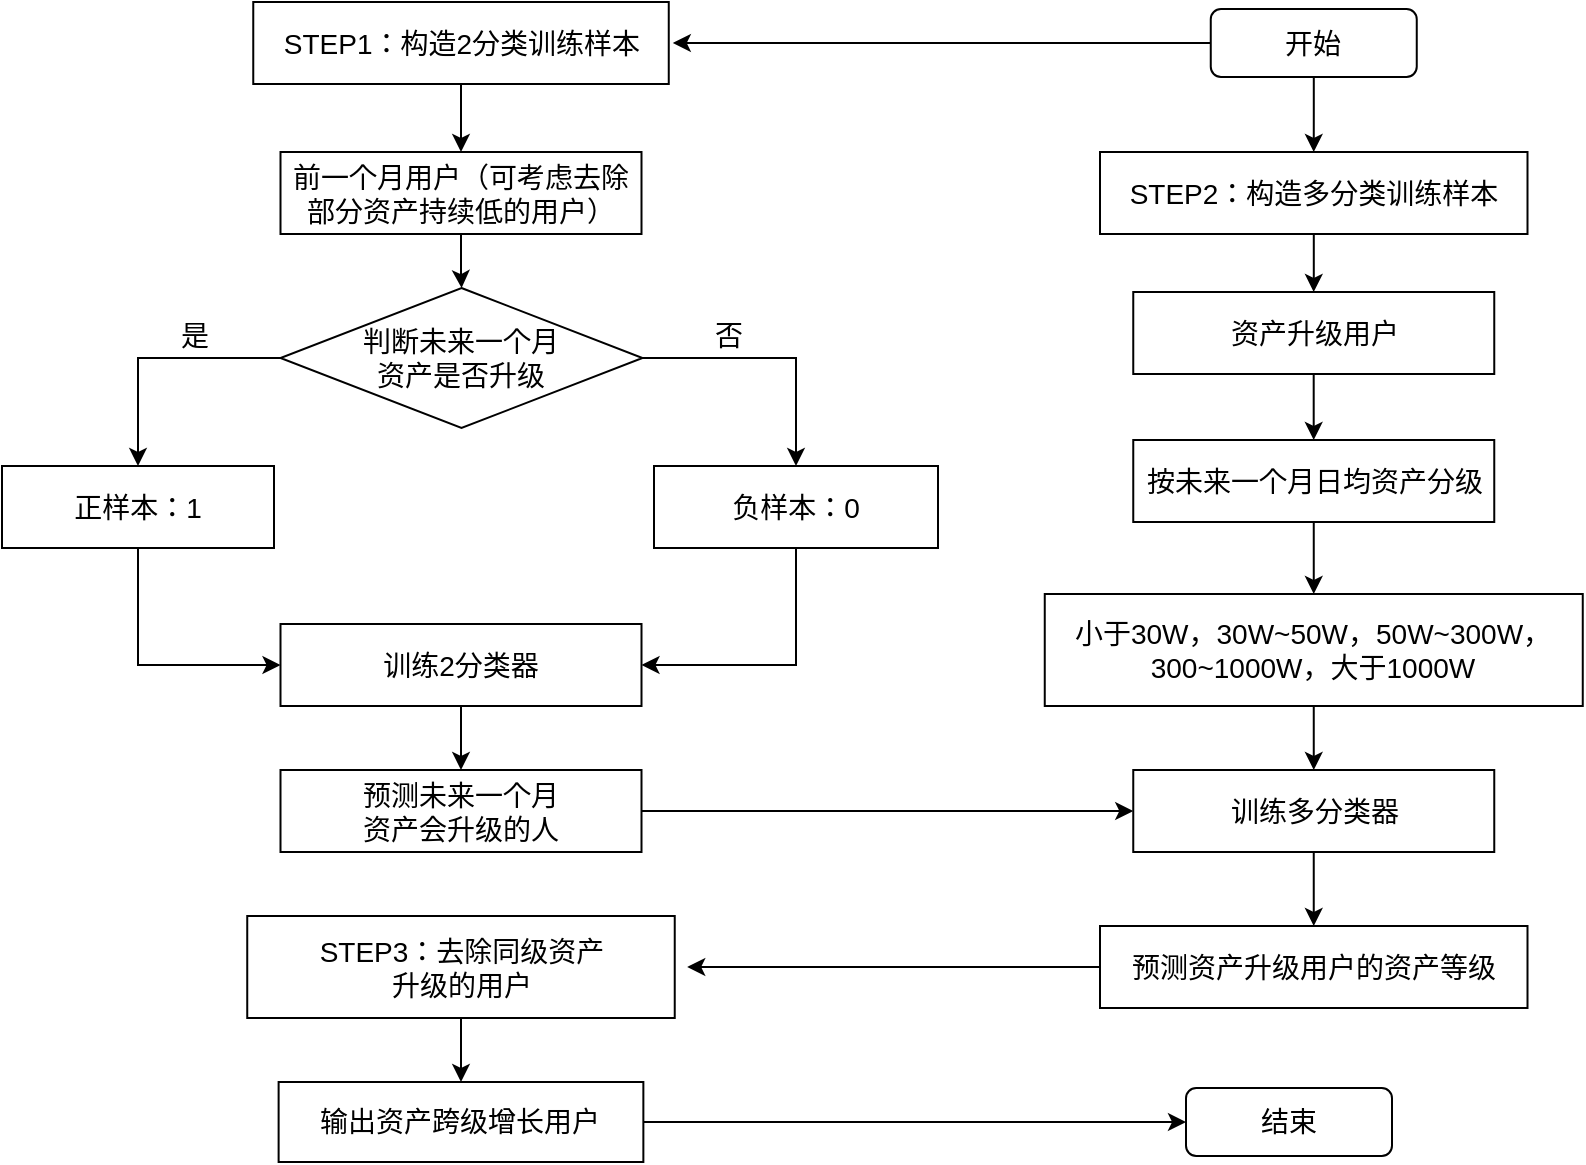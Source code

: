 <mxfile version="20.3.2" type="github">
  <diagram id="C5RBs43oDa-KdzZeNtuy" name="Page-1">
    <mxGraphModel dx="1549" dy="867" grid="0" gridSize="10" guides="1" tooltips="1" connect="1" arrows="1" fold="1" page="1" pageScale="1" pageWidth="827" pageHeight="1169" math="0" shadow="0">
      <root>
        <mxCell id="WIyWlLk6GJQsqaUBKTNV-0" />
        <mxCell id="WIyWlLk6GJQsqaUBKTNV-1" parent="WIyWlLk6GJQsqaUBKTNV-0" />
        <mxCell id="zuwoEJKR0GoZniBnDny_-30" style="edgeStyle=orthogonalEdgeStyle;rounded=0;orthogonalLoop=1;jettySize=auto;html=1;exitX=0.5;exitY=1;exitDx=0;exitDy=0;entryX=0.5;entryY=0;entryDx=0;entryDy=0;fontSize=14;" edge="1" parent="WIyWlLk6GJQsqaUBKTNV-1" source="zuwoEJKR0GoZniBnDny_-1" target="zuwoEJKR0GoZniBnDny_-4">
          <mxGeometry relative="1" as="geometry" />
        </mxCell>
        <mxCell id="zuwoEJKR0GoZniBnDny_-1" value="STEP1：构造2分类训练样本" style="rounded=0;whiteSpace=wrap;html=1;fontSize=14;" vertex="1" parent="WIyWlLk6GJQsqaUBKTNV-1">
          <mxGeometry x="150.63" y="146" width="207.75" height="41" as="geometry" />
        </mxCell>
        <mxCell id="zuwoEJKR0GoZniBnDny_-39" style="edgeStyle=orthogonalEdgeStyle;rounded=0;orthogonalLoop=1;jettySize=auto;html=1;exitX=0.5;exitY=1;exitDx=0;exitDy=0;entryX=0.5;entryY=0;entryDx=0;entryDy=0;fontSize=14;" edge="1" parent="WIyWlLk6GJQsqaUBKTNV-1" source="zuwoEJKR0GoZniBnDny_-2" target="zuwoEJKR0GoZniBnDny_-3">
          <mxGeometry relative="1" as="geometry" />
        </mxCell>
        <mxCell id="zuwoEJKR0GoZniBnDny_-2" value="训练2分类器" style="rounded=0;whiteSpace=wrap;html=1;fontSize=14;" vertex="1" parent="WIyWlLk6GJQsqaUBKTNV-1">
          <mxGeometry x="164.25" y="457" width="180.5" height="41" as="geometry" />
        </mxCell>
        <mxCell id="zuwoEJKR0GoZniBnDny_-20" style="edgeStyle=orthogonalEdgeStyle;rounded=0;orthogonalLoop=1;jettySize=auto;html=1;fontSize=14;" edge="1" parent="WIyWlLk6GJQsqaUBKTNV-1" source="zuwoEJKR0GoZniBnDny_-3" target="zuwoEJKR0GoZniBnDny_-15">
          <mxGeometry relative="1" as="geometry" />
        </mxCell>
        <mxCell id="zuwoEJKR0GoZniBnDny_-3" value="预测未来一个月&lt;br&gt;资产会升级的人" style="rounded=0;whiteSpace=wrap;html=1;fontSize=14;" vertex="1" parent="WIyWlLk6GJQsqaUBKTNV-1">
          <mxGeometry x="164.25" y="530" width="180.5" height="41" as="geometry" />
        </mxCell>
        <mxCell id="zuwoEJKR0GoZniBnDny_-31" style="edgeStyle=orthogonalEdgeStyle;rounded=0;orthogonalLoop=1;jettySize=auto;html=1;exitX=0.5;exitY=1;exitDx=0;exitDy=0;fontSize=14;" edge="1" parent="WIyWlLk6GJQsqaUBKTNV-1" source="zuwoEJKR0GoZniBnDny_-4" target="zuwoEJKR0GoZniBnDny_-7">
          <mxGeometry relative="1" as="geometry" />
        </mxCell>
        <mxCell id="zuwoEJKR0GoZniBnDny_-4" value="前一个月用户（可考虑去除部分资产持续低的用户）" style="rounded=0;whiteSpace=wrap;html=1;fontSize=14;" vertex="1" parent="WIyWlLk6GJQsqaUBKTNV-1">
          <mxGeometry x="164.25" y="221" width="180.5" height="41" as="geometry" />
        </mxCell>
        <mxCell id="zuwoEJKR0GoZniBnDny_-36" style="edgeStyle=orthogonalEdgeStyle;rounded=0;orthogonalLoop=1;jettySize=auto;html=1;entryX=1;entryY=0.5;entryDx=0;entryDy=0;fontSize=14;exitX=0.5;exitY=1;exitDx=0;exitDy=0;" edge="1" parent="WIyWlLk6GJQsqaUBKTNV-1" source="zuwoEJKR0GoZniBnDny_-5" target="zuwoEJKR0GoZniBnDny_-2">
          <mxGeometry relative="1" as="geometry" />
        </mxCell>
        <mxCell id="zuwoEJKR0GoZniBnDny_-5" value="负样本：0" style="rounded=0;whiteSpace=wrap;html=1;fontSize=14;" vertex="1" parent="WIyWlLk6GJQsqaUBKTNV-1">
          <mxGeometry x="351" y="378" width="142" height="41" as="geometry" />
        </mxCell>
        <mxCell id="zuwoEJKR0GoZniBnDny_-35" style="edgeStyle=orthogonalEdgeStyle;rounded=0;orthogonalLoop=1;jettySize=auto;html=1;exitX=0.5;exitY=1;exitDx=0;exitDy=0;entryX=0;entryY=0.5;entryDx=0;entryDy=0;fontSize=14;" edge="1" parent="WIyWlLk6GJQsqaUBKTNV-1" source="zuwoEJKR0GoZniBnDny_-6" target="zuwoEJKR0GoZniBnDny_-2">
          <mxGeometry relative="1" as="geometry" />
        </mxCell>
        <mxCell id="zuwoEJKR0GoZniBnDny_-6" value="正样本：1" style="rounded=0;whiteSpace=wrap;html=1;fontSize=14;" vertex="1" parent="WIyWlLk6GJQsqaUBKTNV-1">
          <mxGeometry x="25" y="378" width="136" height="41" as="geometry" />
        </mxCell>
        <mxCell id="zuwoEJKR0GoZniBnDny_-33" style="edgeStyle=orthogonalEdgeStyle;rounded=0;orthogonalLoop=1;jettySize=auto;html=1;exitX=0;exitY=0.5;exitDx=0;exitDy=0;entryX=0.5;entryY=0;entryDx=0;entryDy=0;fontSize=14;" edge="1" parent="WIyWlLk6GJQsqaUBKTNV-1" source="zuwoEJKR0GoZniBnDny_-7" target="zuwoEJKR0GoZniBnDny_-6">
          <mxGeometry relative="1" as="geometry" />
        </mxCell>
        <mxCell id="zuwoEJKR0GoZniBnDny_-34" style="edgeStyle=orthogonalEdgeStyle;rounded=0;orthogonalLoop=1;jettySize=auto;html=1;fontSize=14;" edge="1" parent="WIyWlLk6GJQsqaUBKTNV-1" source="zuwoEJKR0GoZniBnDny_-7" target="zuwoEJKR0GoZniBnDny_-5">
          <mxGeometry relative="1" as="geometry" />
        </mxCell>
        <mxCell id="zuwoEJKR0GoZniBnDny_-7" value="判断未来一个月&lt;br&gt;资产是否升级" style="rhombus;whiteSpace=wrap;html=1;fontSize=14;" vertex="1" parent="WIyWlLk6GJQsqaUBKTNV-1">
          <mxGeometry x="164.25" y="289" width="181" height="70" as="geometry" />
        </mxCell>
        <mxCell id="zuwoEJKR0GoZniBnDny_-21" style="edgeStyle=orthogonalEdgeStyle;rounded=0;orthogonalLoop=1;jettySize=auto;html=1;fontSize=14;" edge="1" parent="WIyWlLk6GJQsqaUBKTNV-1" source="zuwoEJKR0GoZniBnDny_-9" target="zuwoEJKR0GoZniBnDny_-10">
          <mxGeometry relative="1" as="geometry" />
        </mxCell>
        <mxCell id="zuwoEJKR0GoZniBnDny_-9" value="STEP2：构造多分类训练样本" style="rounded=0;whiteSpace=wrap;html=1;fontSize=14;" vertex="1" parent="WIyWlLk6GJQsqaUBKTNV-1">
          <mxGeometry x="574" y="221" width="213.75" height="41" as="geometry" />
        </mxCell>
        <mxCell id="zuwoEJKR0GoZniBnDny_-22" style="edgeStyle=orthogonalEdgeStyle;rounded=0;orthogonalLoop=1;jettySize=auto;html=1;fontSize=14;" edge="1" parent="WIyWlLk6GJQsqaUBKTNV-1" source="zuwoEJKR0GoZniBnDny_-10" target="zuwoEJKR0GoZniBnDny_-11">
          <mxGeometry relative="1" as="geometry" />
        </mxCell>
        <mxCell id="zuwoEJKR0GoZniBnDny_-10" value="资产升级用户" style="rounded=0;whiteSpace=wrap;html=1;fontSize=14;" vertex="1" parent="WIyWlLk6GJQsqaUBKTNV-1">
          <mxGeometry x="590.63" y="291" width="180.5" height="41" as="geometry" />
        </mxCell>
        <mxCell id="zuwoEJKR0GoZniBnDny_-24" style="edgeStyle=orthogonalEdgeStyle;rounded=0;orthogonalLoop=1;jettySize=auto;html=1;exitX=0.5;exitY=1;exitDx=0;exitDy=0;entryX=0.5;entryY=0;entryDx=0;entryDy=0;fontSize=14;" edge="1" parent="WIyWlLk6GJQsqaUBKTNV-1" source="zuwoEJKR0GoZniBnDny_-11" target="zuwoEJKR0GoZniBnDny_-14">
          <mxGeometry relative="1" as="geometry" />
        </mxCell>
        <mxCell id="zuwoEJKR0GoZniBnDny_-11" value="按未来一个月日均资产分级" style="rounded=0;whiteSpace=wrap;html=1;fontSize=14;" vertex="1" parent="WIyWlLk6GJQsqaUBKTNV-1">
          <mxGeometry x="590.63" y="365" width="180.5" height="41" as="geometry" />
        </mxCell>
        <mxCell id="zuwoEJKR0GoZniBnDny_-26" style="edgeStyle=orthogonalEdgeStyle;rounded=0;orthogonalLoop=1;jettySize=auto;html=1;exitX=0.5;exitY=1;exitDx=0;exitDy=0;entryX=0.5;entryY=0;entryDx=0;entryDy=0;fontSize=14;" edge="1" parent="WIyWlLk6GJQsqaUBKTNV-1" source="zuwoEJKR0GoZniBnDny_-14" target="zuwoEJKR0GoZniBnDny_-15">
          <mxGeometry relative="1" as="geometry" />
        </mxCell>
        <mxCell id="zuwoEJKR0GoZniBnDny_-14" value="&lt;span style=&quot;font-size:10.5pt;mso-bidi-font-size:11.0pt;&lt;br/&gt;font-family:等线;mso-ascii-theme-font:minor-latin;mso-fareast-theme-font:minor-fareast;&lt;br/&gt;mso-hansi-theme-font:minor-latin;mso-bidi-font-family:&amp;quot;Times New Roman&amp;quot;;&lt;br/&gt;mso-bidi-theme-font:minor-bidi;mso-ansi-language:EN-US;mso-fareast-language:&lt;br/&gt;ZH-CN;mso-bidi-language:AR-SA&quot;&gt;小于&lt;span lang=&quot;EN-US&quot;&gt;30W&lt;/span&gt;，&lt;span lang=&quot;EN-US&quot;&gt;30W~50W&lt;/span&gt;，&lt;span lang=&quot;EN-US&quot;&gt;50W~300W&lt;/span&gt;，&lt;span lang=&quot;EN-US&quot;&gt;300~1000W&lt;/span&gt;，大于&lt;span lang=&quot;EN-US&quot;&gt;1000W&lt;/span&gt;&lt;/span&gt;" style="rounded=0;whiteSpace=wrap;html=1;fontSize=14;" vertex="1" parent="WIyWlLk6GJQsqaUBKTNV-1">
          <mxGeometry x="546.38" y="442" width="269" height="56" as="geometry" />
        </mxCell>
        <mxCell id="zuwoEJKR0GoZniBnDny_-27" style="edgeStyle=orthogonalEdgeStyle;rounded=0;orthogonalLoop=1;jettySize=auto;html=1;exitX=0.5;exitY=1;exitDx=0;exitDy=0;entryX=0.5;entryY=0;entryDx=0;entryDy=0;fontSize=14;" edge="1" parent="WIyWlLk6GJQsqaUBKTNV-1" source="zuwoEJKR0GoZniBnDny_-15" target="zuwoEJKR0GoZniBnDny_-17">
          <mxGeometry relative="1" as="geometry" />
        </mxCell>
        <mxCell id="zuwoEJKR0GoZniBnDny_-15" value="训练多分类器" style="rounded=0;whiteSpace=wrap;html=1;fontSize=14;" vertex="1" parent="WIyWlLk6GJQsqaUBKTNV-1">
          <mxGeometry x="590.63" y="530" width="180.5" height="41" as="geometry" />
        </mxCell>
        <mxCell id="zuwoEJKR0GoZniBnDny_-19" style="edgeStyle=orthogonalEdgeStyle;rounded=0;orthogonalLoop=1;jettySize=auto;html=1;fontSize=14;" edge="1" parent="WIyWlLk6GJQsqaUBKTNV-1" source="zuwoEJKR0GoZniBnDny_-17">
          <mxGeometry relative="1" as="geometry">
            <mxPoint x="367.6" y="628.5" as="targetPoint" />
          </mxGeometry>
        </mxCell>
        <mxCell id="zuwoEJKR0GoZniBnDny_-17" value="预测资产升级用户的资产等级" style="rounded=0;whiteSpace=wrap;html=1;fontSize=14;" vertex="1" parent="WIyWlLk6GJQsqaUBKTNV-1">
          <mxGeometry x="574" y="608" width="213.75" height="41" as="geometry" />
        </mxCell>
        <mxCell id="zuwoEJKR0GoZniBnDny_-41" style="edgeStyle=orthogonalEdgeStyle;rounded=0;orthogonalLoop=1;jettySize=auto;html=1;exitX=0.5;exitY=1;exitDx=0;exitDy=0;entryX=0.5;entryY=0;entryDx=0;entryDy=0;fontSize=14;" edge="1" parent="WIyWlLk6GJQsqaUBKTNV-1" source="zuwoEJKR0GoZniBnDny_-18" target="zuwoEJKR0GoZniBnDny_-28">
          <mxGeometry relative="1" as="geometry" />
        </mxCell>
        <mxCell id="zuwoEJKR0GoZniBnDny_-18" value="STEP3：去除同级资产&lt;br&gt;升级的用户" style="rounded=0;whiteSpace=wrap;html=1;fontSize=14;" vertex="1" parent="WIyWlLk6GJQsqaUBKTNV-1">
          <mxGeometry x="147.62" y="603" width="213.75" height="51" as="geometry" />
        </mxCell>
        <mxCell id="zuwoEJKR0GoZniBnDny_-46" style="edgeStyle=orthogonalEdgeStyle;rounded=0;orthogonalLoop=1;jettySize=auto;html=1;entryX=0;entryY=0.5;entryDx=0;entryDy=0;fontSize=14;" edge="1" parent="WIyWlLk6GJQsqaUBKTNV-1" source="zuwoEJKR0GoZniBnDny_-28" target="zuwoEJKR0GoZniBnDny_-45">
          <mxGeometry relative="1" as="geometry" />
        </mxCell>
        <mxCell id="zuwoEJKR0GoZniBnDny_-28" value="输出资产跨级增长用户" style="rounded=0;whiteSpace=wrap;html=1;fontSize=14;" vertex="1" parent="WIyWlLk6GJQsqaUBKTNV-1">
          <mxGeometry x="163.31" y="686" width="182.37" height="40" as="geometry" />
        </mxCell>
        <mxCell id="zuwoEJKR0GoZniBnDny_-37" value="是" style="text;html=1;align=center;verticalAlign=middle;resizable=0;points=[];autosize=1;strokeColor=none;fillColor=none;fontSize=14;" vertex="1" parent="WIyWlLk6GJQsqaUBKTNV-1">
          <mxGeometry x="105" y="298" width="32" height="29" as="geometry" />
        </mxCell>
        <mxCell id="zuwoEJKR0GoZniBnDny_-38" value="否" style="text;html=1;align=center;verticalAlign=middle;resizable=0;points=[];autosize=1;strokeColor=none;fillColor=none;fontSize=14;" vertex="1" parent="WIyWlLk6GJQsqaUBKTNV-1">
          <mxGeometry x="372" y="298" width="32" height="29" as="geometry" />
        </mxCell>
        <mxCell id="zuwoEJKR0GoZniBnDny_-43" style="edgeStyle=orthogonalEdgeStyle;rounded=0;orthogonalLoop=1;jettySize=auto;html=1;entryX=0.5;entryY=0;entryDx=0;entryDy=0;fontSize=14;" edge="1" parent="WIyWlLk6GJQsqaUBKTNV-1" source="zuwoEJKR0GoZniBnDny_-42" target="zuwoEJKR0GoZniBnDny_-9">
          <mxGeometry relative="1" as="geometry" />
        </mxCell>
        <mxCell id="zuwoEJKR0GoZniBnDny_-44" style="edgeStyle=orthogonalEdgeStyle;rounded=0;orthogonalLoop=1;jettySize=auto;html=1;fontSize=14;" edge="1" parent="WIyWlLk6GJQsqaUBKTNV-1" source="zuwoEJKR0GoZniBnDny_-42">
          <mxGeometry relative="1" as="geometry">
            <mxPoint x="360.4" y="166.5" as="targetPoint" />
          </mxGeometry>
        </mxCell>
        <mxCell id="zuwoEJKR0GoZniBnDny_-42" value="开始" style="rounded=1;whiteSpace=wrap;html=1;fontSize=14;" vertex="1" parent="WIyWlLk6GJQsqaUBKTNV-1">
          <mxGeometry x="629.38" y="149.5" width="103" height="34" as="geometry" />
        </mxCell>
        <mxCell id="zuwoEJKR0GoZniBnDny_-45" value="结束" style="rounded=1;whiteSpace=wrap;html=1;fontSize=14;" vertex="1" parent="WIyWlLk6GJQsqaUBKTNV-1">
          <mxGeometry x="617" y="689" width="103" height="34" as="geometry" />
        </mxCell>
      </root>
    </mxGraphModel>
  </diagram>
</mxfile>
